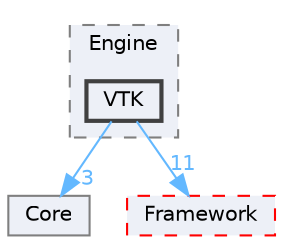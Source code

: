 digraph "D:/Peridyno/peridyno/src/Rendering/Engine/VTK"
{
 // LATEX_PDF_SIZE
  bgcolor="transparent";
  edge [fontname=Helvetica,fontsize=10,labelfontname=Helvetica,labelfontsize=10];
  node [fontname=Helvetica,fontsize=10,shape=box,height=0.2,width=0.4];
  compound=true
  subgraph clusterdir_3cd537332962ec87bbe379cea88b2350 {
    graph [ bgcolor="#edf0f7", pencolor="grey50", label="Engine", fontname=Helvetica,fontsize=10 style="filled,dashed", URL="dir_3cd537332962ec87bbe379cea88b2350.html",tooltip=""]
  dir_0506bd9837377f904f839550e29c4c28 [label="VTK", fillcolor="#edf0f7", color="grey25", style="filled,bold", URL="dir_0506bd9837377f904f839550e29c4c28.html",tooltip=""];
  }
  dir_4ad8273fa338df4f81dae295f2b3a96c [label="Core", fillcolor="#edf0f7", color="grey50", style="filled", URL="dir_4ad8273fa338df4f81dae295f2b3a96c.html",tooltip=""];
  dir_72c161997c5186b0a4bbf39a44809cf4 [label="Framework", fillcolor="#edf0f7", color="red", style="filled,dashed", URL="dir_72c161997c5186b0a4bbf39a44809cf4.html",tooltip=""];
  dir_0506bd9837377f904f839550e29c4c28->dir_4ad8273fa338df4f81dae295f2b3a96c [headlabel="3", labeldistance=1.5 headhref="dir_000089_000015.html" href="dir_000089_000015.html" color="steelblue1" fontcolor="steelblue1"];
  dir_0506bd9837377f904f839550e29c4c28->dir_72c161997c5186b0a4bbf39a44809cf4 [headlabel="11", labeldistance=1.5 headhref="dir_000089_000027.html" href="dir_000089_000027.html" color="steelblue1" fontcolor="steelblue1"];
}
